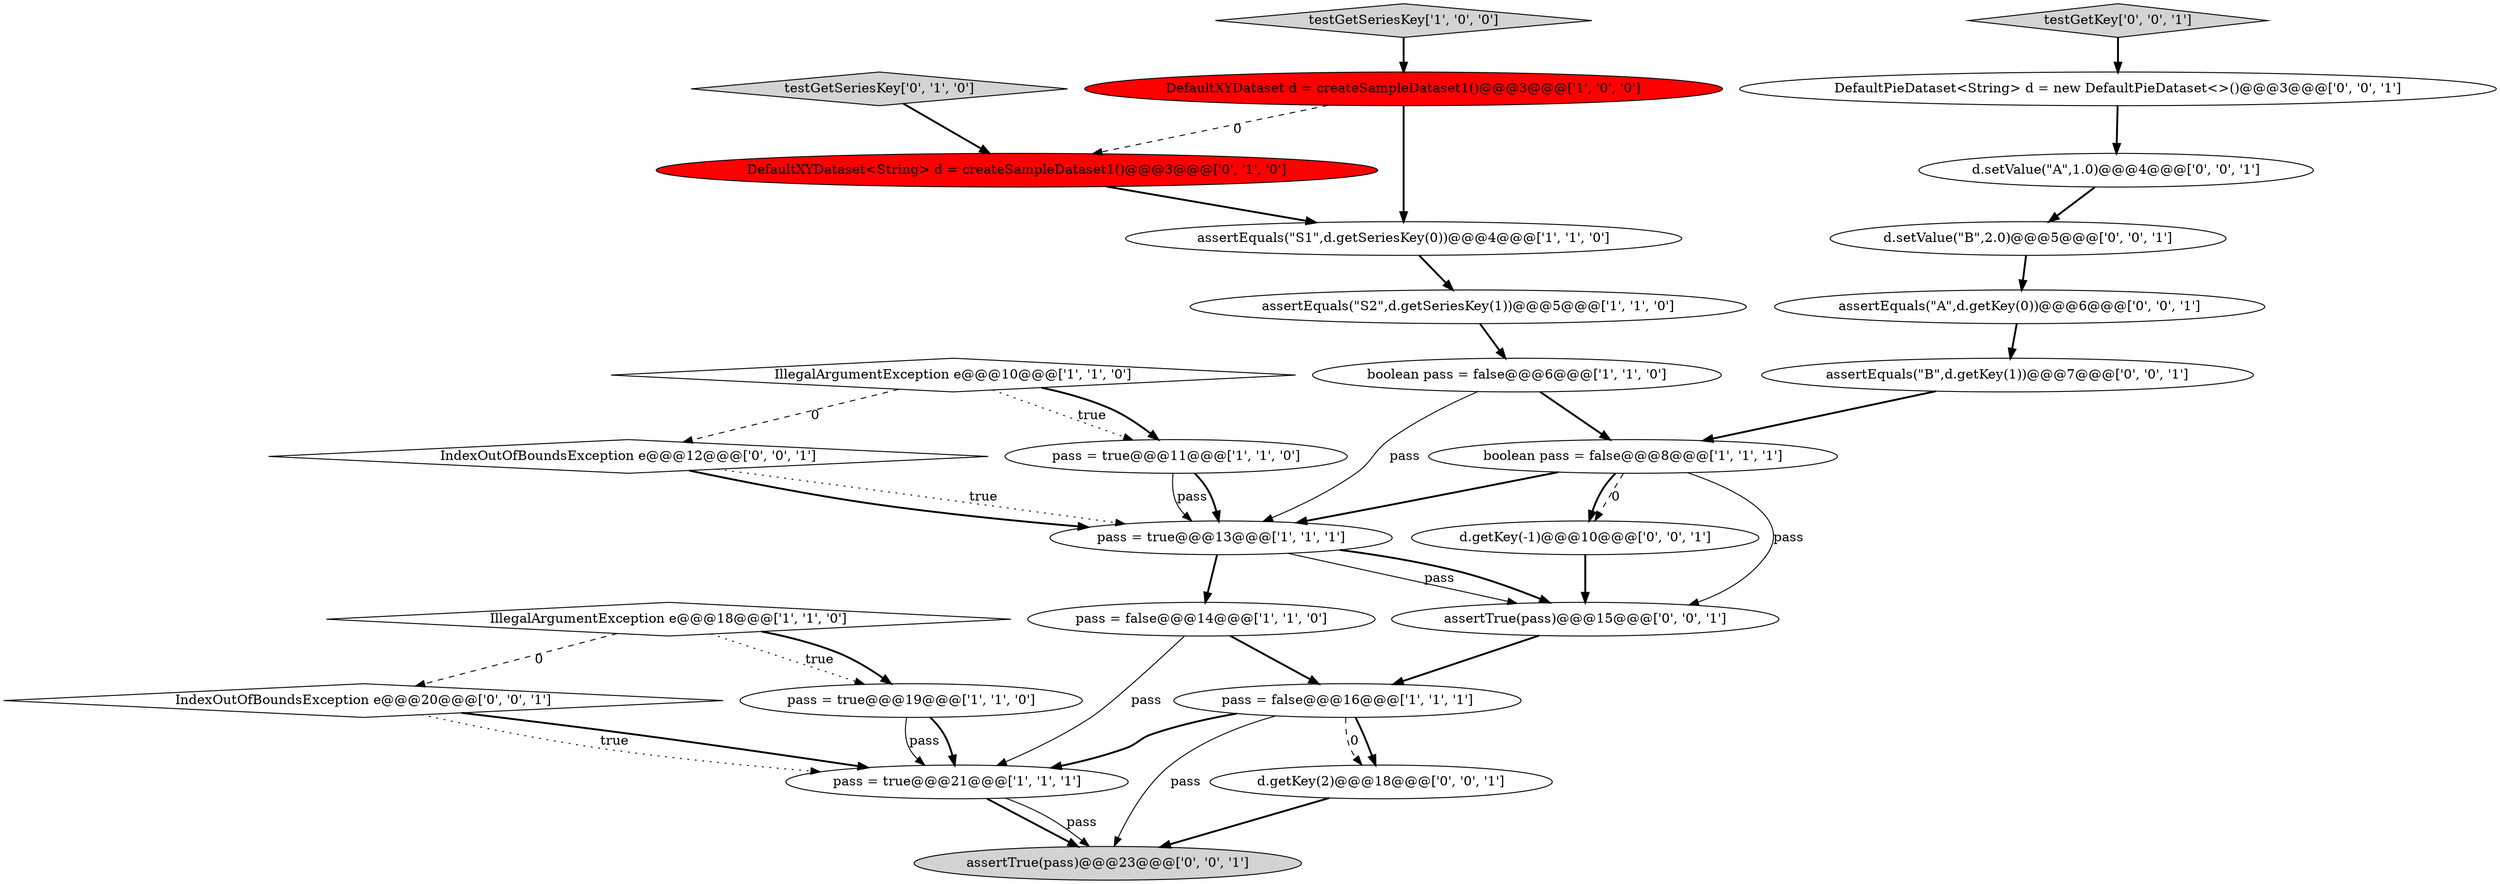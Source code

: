 digraph {
7 [style = filled, label = "assertEquals(\"S2\",d.getSeriesKey(1))@@@5@@@['1', '1', '0']", fillcolor = white, shape = ellipse image = "AAA0AAABBB1BBB"];
19 [style = filled, label = "IndexOutOfBoundsException e@@@20@@@['0', '0', '1']", fillcolor = white, shape = diamond image = "AAA0AAABBB3BBB"];
11 [style = filled, label = "pass = true@@@11@@@['1', '1', '0']", fillcolor = white, shape = ellipse image = "AAA0AAABBB1BBB"];
2 [style = filled, label = "assertEquals(\"S1\",d.getSeriesKey(0))@@@4@@@['1', '1', '0']", fillcolor = white, shape = ellipse image = "AAA0AAABBB1BBB"];
12 [style = filled, label = "testGetSeriesKey['1', '0', '0']", fillcolor = lightgray, shape = diamond image = "AAA0AAABBB1BBB"];
18 [style = filled, label = "DefaultPieDataset<String> d = new DefaultPieDataset<>()@@@3@@@['0', '0', '1']", fillcolor = white, shape = ellipse image = "AAA0AAABBB3BBB"];
0 [style = filled, label = "pass = false@@@16@@@['1', '1', '1']", fillcolor = white, shape = ellipse image = "AAA0AAABBB1BBB"];
15 [style = filled, label = "testGetSeriesKey['0', '1', '0']", fillcolor = lightgray, shape = diamond image = "AAA0AAABBB2BBB"];
5 [style = filled, label = "IllegalArgumentException e@@@10@@@['1', '1', '0']", fillcolor = white, shape = diamond image = "AAA0AAABBB1BBB"];
1 [style = filled, label = "IllegalArgumentException e@@@18@@@['1', '1', '0']", fillcolor = white, shape = diamond image = "AAA0AAABBB1BBB"];
10 [style = filled, label = "pass = true@@@19@@@['1', '1', '0']", fillcolor = white, shape = ellipse image = "AAA0AAABBB1BBB"];
17 [style = filled, label = "testGetKey['0', '0', '1']", fillcolor = lightgray, shape = diamond image = "AAA0AAABBB3BBB"];
20 [style = filled, label = "d.setValue(\"A\",1.0)@@@4@@@['0', '0', '1']", fillcolor = white, shape = ellipse image = "AAA0AAABBB3BBB"];
6 [style = filled, label = "pass = true@@@21@@@['1', '1', '1']", fillcolor = white, shape = ellipse image = "AAA0AAABBB1BBB"];
22 [style = filled, label = "assertTrue(pass)@@@23@@@['0', '0', '1']", fillcolor = lightgray, shape = ellipse image = "AAA0AAABBB3BBB"];
26 [style = filled, label = "d.setValue(\"B\",2.0)@@@5@@@['0', '0', '1']", fillcolor = white, shape = ellipse image = "AAA0AAABBB3BBB"];
23 [style = filled, label = "d.getKey(-1)@@@10@@@['0', '0', '1']", fillcolor = white, shape = ellipse image = "AAA0AAABBB3BBB"];
27 [style = filled, label = "assertEquals(\"A\",d.getKey(0))@@@6@@@['0', '0', '1']", fillcolor = white, shape = ellipse image = "AAA0AAABBB3BBB"];
25 [style = filled, label = "assertEquals(\"B\",d.getKey(1))@@@7@@@['0', '0', '1']", fillcolor = white, shape = ellipse image = "AAA0AAABBB3BBB"];
13 [style = filled, label = "DefaultXYDataset d = createSampleDataset1()@@@3@@@['1', '0', '0']", fillcolor = red, shape = ellipse image = "AAA1AAABBB1BBB"];
24 [style = filled, label = "assertTrue(pass)@@@15@@@['0', '0', '1']", fillcolor = white, shape = ellipse image = "AAA0AAABBB3BBB"];
16 [style = filled, label = "d.getKey(2)@@@18@@@['0', '0', '1']", fillcolor = white, shape = ellipse image = "AAA0AAABBB3BBB"];
3 [style = filled, label = "boolean pass = false@@@6@@@['1', '1', '0']", fillcolor = white, shape = ellipse image = "AAA0AAABBB1BBB"];
9 [style = filled, label = "pass = false@@@14@@@['1', '1', '0']", fillcolor = white, shape = ellipse image = "AAA0AAABBB1BBB"];
21 [style = filled, label = "IndexOutOfBoundsException e@@@12@@@['0', '0', '1']", fillcolor = white, shape = diamond image = "AAA0AAABBB3BBB"];
4 [style = filled, label = "boolean pass = false@@@8@@@['1', '1', '1']", fillcolor = white, shape = ellipse image = "AAA0AAABBB1BBB"];
8 [style = filled, label = "pass = true@@@13@@@['1', '1', '1']", fillcolor = white, shape = ellipse image = "AAA0AAABBB1BBB"];
14 [style = filled, label = "DefaultXYDataset<String> d = createSampleDataset1()@@@3@@@['0', '1', '0']", fillcolor = red, shape = ellipse image = "AAA1AAABBB2BBB"];
0->16 [style = bold, label=""];
1->10 [style = dotted, label="true"];
9->0 [style = bold, label=""];
11->8 [style = solid, label="pass"];
15->14 [style = bold, label=""];
0->6 [style = bold, label=""];
6->22 [style = bold, label=""];
20->26 [style = bold, label=""];
24->0 [style = bold, label=""];
6->22 [style = solid, label="pass"];
21->8 [style = dotted, label="true"];
1->19 [style = dashed, label="0"];
0->16 [style = dashed, label="0"];
21->8 [style = bold, label=""];
25->4 [style = bold, label=""];
16->22 [style = bold, label=""];
19->6 [style = bold, label=""];
3->4 [style = bold, label=""];
10->6 [style = bold, label=""];
7->3 [style = bold, label=""];
13->14 [style = dashed, label="0"];
12->13 [style = bold, label=""];
18->20 [style = bold, label=""];
26->27 [style = bold, label=""];
23->24 [style = bold, label=""];
5->11 [style = dotted, label="true"];
8->24 [style = solid, label="pass"];
17->18 [style = bold, label=""];
4->24 [style = solid, label="pass"];
8->9 [style = bold, label=""];
5->21 [style = dashed, label="0"];
4->8 [style = bold, label=""];
11->8 [style = bold, label=""];
5->11 [style = bold, label=""];
14->2 [style = bold, label=""];
0->22 [style = solid, label="pass"];
19->6 [style = dotted, label="true"];
2->7 [style = bold, label=""];
3->8 [style = solid, label="pass"];
9->6 [style = solid, label="pass"];
1->10 [style = bold, label=""];
4->23 [style = dashed, label="0"];
27->25 [style = bold, label=""];
10->6 [style = solid, label="pass"];
4->23 [style = bold, label=""];
13->2 [style = bold, label=""];
8->24 [style = bold, label=""];
}

